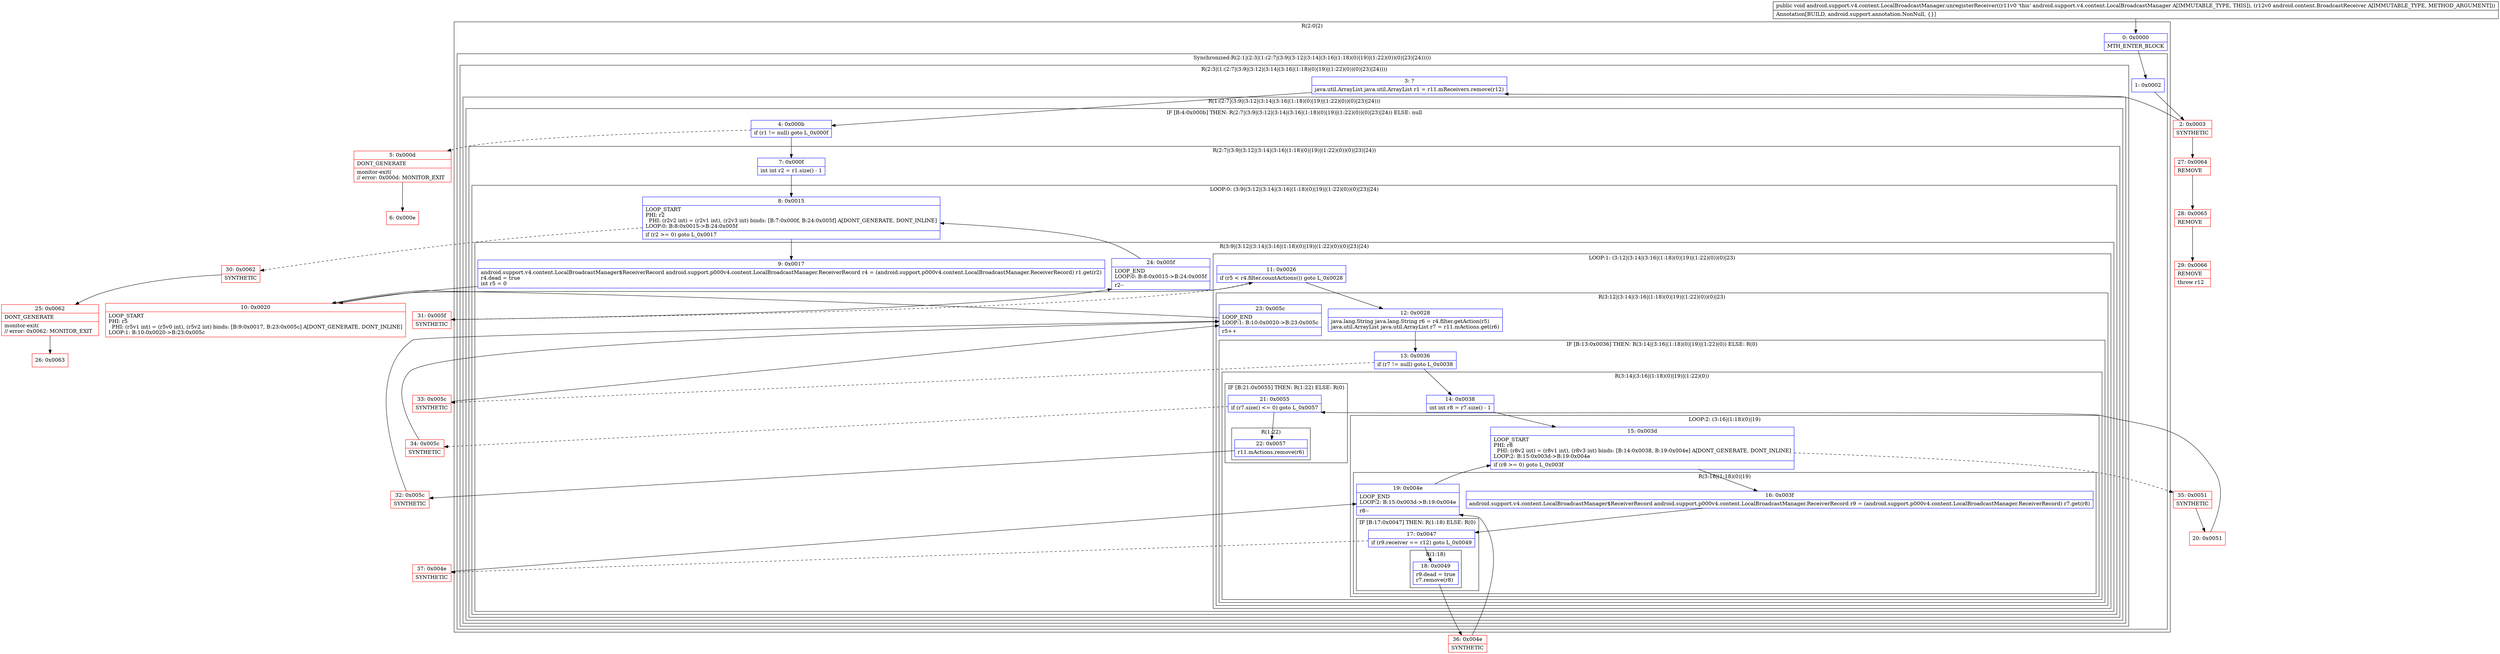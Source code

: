 digraph "CFG forandroid.support.v4.content.LocalBroadcastManager.unregisterReceiver(Landroid\/content\/BroadcastReceiver;)V" {
subgraph cluster_Region_2044153903 {
label = "R(2:0|2)";
node [shape=record,color=blue];
Node_0 [shape=record,label="{0\:\ 0x0000|MTH_ENTER_BLOCK\l}"];
subgraph cluster_SynchronizedRegion_1069385214 {
label = "Synchronized:R(2:1|(2:3|(1:(2:7|(3:9|(3:12|(3:14|(3:16|(1:18)(0)|19)|(1:22)(0))(0)|23)|24)))))";
node [shape=record,color=blue];
Node_1 [shape=record,label="{1\:\ 0x0002}"];
subgraph cluster_Region_2082815331 {
label = "R(2:3|(1:(2:7|(3:9|(3:12|(3:14|(3:16|(1:18)(0)|19)|(1:22)(0))(0)|23)|24))))";
node [shape=record,color=blue];
Node_3 [shape=record,label="{3\:\ ?|java.util.ArrayList java.util.ArrayList r1 = r11.mReceivers.remove(r12)\l}"];
subgraph cluster_Region_1469856758 {
label = "R(1:(2:7|(3:9|(3:12|(3:14|(3:16|(1:18)(0)|19)|(1:22)(0))(0)|23)|24)))";
node [shape=record,color=blue];
subgraph cluster_IfRegion_1668916801 {
label = "IF [B:4:0x000b] THEN: R(2:7|(3:9|(3:12|(3:14|(3:16|(1:18)(0)|19)|(1:22)(0))(0)|23)|24)) ELSE: null";
node [shape=record,color=blue];
Node_4 [shape=record,label="{4\:\ 0x000b|if (r1 != null) goto L_0x000f\l}"];
subgraph cluster_Region_1223745890 {
label = "R(2:7|(3:9|(3:12|(3:14|(3:16|(1:18)(0)|19)|(1:22)(0))(0)|23)|24))";
node [shape=record,color=blue];
Node_7 [shape=record,label="{7\:\ 0x000f|int int r2 = r1.size() \- 1\l}"];
subgraph cluster_LoopRegion_1276204418 {
label = "LOOP:0: (3:9|(3:12|(3:14|(3:16|(1:18)(0)|19)|(1:22)(0))(0)|23)|24)";
node [shape=record,color=blue];
Node_8 [shape=record,label="{8\:\ 0x0015|LOOP_START\lPHI: r2 \l  PHI: (r2v2 int) = (r2v1 int), (r2v3 int) binds: [B:7:0x000f, B:24:0x005f] A[DONT_GENERATE, DONT_INLINE]\lLOOP:0: B:8:0x0015\-\>B:24:0x005f\l|if (r2 \>= 0) goto L_0x0017\l}"];
subgraph cluster_Region_420128582 {
label = "R(3:9|(3:12|(3:14|(3:16|(1:18)(0)|19)|(1:22)(0))(0)|23)|24)";
node [shape=record,color=blue];
Node_9 [shape=record,label="{9\:\ 0x0017|android.support.v4.content.LocalBroadcastManager$ReceiverRecord android.support.p000v4.content.LocalBroadcastManager.ReceiverRecord r4 = (android.support.p000v4.content.LocalBroadcastManager.ReceiverRecord) r1.get(r2)\lr4.dead = true\lint r5 = 0\l}"];
subgraph cluster_LoopRegion_938426760 {
label = "LOOP:1: (3:12|(3:14|(3:16|(1:18)(0)|19)|(1:22)(0))(0)|23)";
node [shape=record,color=blue];
Node_11 [shape=record,label="{11\:\ 0x0026|if (r5 \< r4.filter.countActions()) goto L_0x0028\l}"];
subgraph cluster_Region_2027642342 {
label = "R(3:12|(3:14|(3:16|(1:18)(0)|19)|(1:22)(0))(0)|23)";
node [shape=record,color=blue];
Node_12 [shape=record,label="{12\:\ 0x0028|java.lang.String java.lang.String r6 = r4.filter.getAction(r5)\ljava.util.ArrayList java.util.ArrayList r7 = r11.mActions.get(r6)\l}"];
subgraph cluster_IfRegion_1918634543 {
label = "IF [B:13:0x0036] THEN: R(3:14|(3:16|(1:18)(0)|19)|(1:22)(0)) ELSE: R(0)";
node [shape=record,color=blue];
Node_13 [shape=record,label="{13\:\ 0x0036|if (r7 != null) goto L_0x0038\l}"];
subgraph cluster_Region_1064494829 {
label = "R(3:14|(3:16|(1:18)(0)|19)|(1:22)(0))";
node [shape=record,color=blue];
Node_14 [shape=record,label="{14\:\ 0x0038|int int r8 = r7.size() \- 1\l}"];
subgraph cluster_LoopRegion_501524616 {
label = "LOOP:2: (3:16|(1:18)(0)|19)";
node [shape=record,color=blue];
Node_15 [shape=record,label="{15\:\ 0x003d|LOOP_START\lPHI: r8 \l  PHI: (r8v2 int) = (r8v1 int), (r8v3 int) binds: [B:14:0x0038, B:19:0x004e] A[DONT_GENERATE, DONT_INLINE]\lLOOP:2: B:15:0x003d\-\>B:19:0x004e\l|if (r8 \>= 0) goto L_0x003f\l}"];
subgraph cluster_Region_648978548 {
label = "R(3:16|(1:18)(0)|19)";
node [shape=record,color=blue];
Node_16 [shape=record,label="{16\:\ 0x003f|android.support.v4.content.LocalBroadcastManager$ReceiverRecord android.support.p000v4.content.LocalBroadcastManager.ReceiverRecord r9 = (android.support.p000v4.content.LocalBroadcastManager.ReceiverRecord) r7.get(r8)\l}"];
subgraph cluster_IfRegion_616848882 {
label = "IF [B:17:0x0047] THEN: R(1:18) ELSE: R(0)";
node [shape=record,color=blue];
Node_17 [shape=record,label="{17\:\ 0x0047|if (r9.receiver == r12) goto L_0x0049\l}"];
subgraph cluster_Region_875682812 {
label = "R(1:18)";
node [shape=record,color=blue];
Node_18 [shape=record,label="{18\:\ 0x0049|r9.dead = true\lr7.remove(r8)\l}"];
}
subgraph cluster_Region_149158447 {
label = "R(0)";
node [shape=record,color=blue];
}
}
Node_19 [shape=record,label="{19\:\ 0x004e|LOOP_END\lLOOP:2: B:15:0x003d\-\>B:19:0x004e\l|r8\-\-\l}"];
}
}
subgraph cluster_IfRegion_475792921 {
label = "IF [B:21:0x0055] THEN: R(1:22) ELSE: R(0)";
node [shape=record,color=blue];
Node_21 [shape=record,label="{21\:\ 0x0055|if (r7.size() \<= 0) goto L_0x0057\l}"];
subgraph cluster_Region_1042328122 {
label = "R(1:22)";
node [shape=record,color=blue];
Node_22 [shape=record,label="{22\:\ 0x0057|r11.mActions.remove(r6)\l}"];
}
subgraph cluster_Region_1274447156 {
label = "R(0)";
node [shape=record,color=blue];
}
}
}
subgraph cluster_Region_414673857 {
label = "R(0)";
node [shape=record,color=blue];
}
}
Node_23 [shape=record,label="{23\:\ 0x005c|LOOP_END\lLOOP:1: B:10:0x0020\-\>B:23:0x005c\l|r5++\l}"];
}
}
Node_24 [shape=record,label="{24\:\ 0x005f|LOOP_END\lLOOP:0: B:8:0x0015\-\>B:24:0x005f\l|r2\-\-\l}"];
}
}
}
}
}
}
}
}
Node_2 [shape=record,color=red,label="{2\:\ 0x0003|SYNTHETIC\l}"];
Node_5 [shape=record,color=red,label="{5\:\ 0x000d|DONT_GENERATE\l|monitor\-exit(\l\/\/ error: 0x000d: MONITOR_EXIT  \l}"];
Node_6 [shape=record,color=red,label="{6\:\ 0x000e}"];
Node_10 [shape=record,color=red,label="{10\:\ 0x0020|LOOP_START\lPHI: r5 \l  PHI: (r5v1 int) = (r5v0 int), (r5v2 int) binds: [B:9:0x0017, B:23:0x005c] A[DONT_GENERATE, DONT_INLINE]\lLOOP:1: B:10:0x0020\-\>B:23:0x005c\l}"];
Node_20 [shape=record,color=red,label="{20\:\ 0x0051}"];
Node_25 [shape=record,color=red,label="{25\:\ 0x0062|DONT_GENERATE\l|monitor\-exit(\l\/\/ error: 0x0062: MONITOR_EXIT  \l}"];
Node_26 [shape=record,color=red,label="{26\:\ 0x0063}"];
Node_27 [shape=record,color=red,label="{27\:\ 0x0064|REMOVE\l}"];
Node_28 [shape=record,color=red,label="{28\:\ 0x0065|REMOVE\l}"];
Node_29 [shape=record,color=red,label="{29\:\ 0x0066|REMOVE\l|throw r12\l}"];
Node_30 [shape=record,color=red,label="{30\:\ 0x0062|SYNTHETIC\l}"];
Node_31 [shape=record,color=red,label="{31\:\ 0x005f|SYNTHETIC\l}"];
Node_32 [shape=record,color=red,label="{32\:\ 0x005c|SYNTHETIC\l}"];
Node_33 [shape=record,color=red,label="{33\:\ 0x005c|SYNTHETIC\l}"];
Node_34 [shape=record,color=red,label="{34\:\ 0x005c|SYNTHETIC\l}"];
Node_35 [shape=record,color=red,label="{35\:\ 0x0051|SYNTHETIC\l}"];
Node_36 [shape=record,color=red,label="{36\:\ 0x004e|SYNTHETIC\l}"];
Node_37 [shape=record,color=red,label="{37\:\ 0x004e|SYNTHETIC\l}"];
MethodNode[shape=record,label="{public void android.support.v4.content.LocalBroadcastManager.unregisterReceiver((r11v0 'this' android.support.v4.content.LocalBroadcastManager A[IMMUTABLE_TYPE, THIS]), (r12v0 android.content.BroadcastReceiver A[IMMUTABLE_TYPE, METHOD_ARGUMENT]))  | Annotation[BUILD, android.support.annotation.NonNull, \{\}]\l}"];
MethodNode -> Node_0;
Node_0 -> Node_1;
Node_1 -> Node_2;
Node_3 -> Node_4;
Node_4 -> Node_5[style=dashed];
Node_4 -> Node_7;
Node_7 -> Node_8;
Node_8 -> Node_9;
Node_8 -> Node_30[style=dashed];
Node_9 -> Node_10;
Node_11 -> Node_12;
Node_11 -> Node_31[style=dashed];
Node_12 -> Node_13;
Node_13 -> Node_14;
Node_13 -> Node_33[style=dashed];
Node_14 -> Node_15;
Node_15 -> Node_16;
Node_15 -> Node_35[style=dashed];
Node_16 -> Node_17;
Node_17 -> Node_18;
Node_17 -> Node_37[style=dashed];
Node_18 -> Node_36;
Node_19 -> Node_15;
Node_21 -> Node_22;
Node_21 -> Node_34[style=dashed];
Node_22 -> Node_32;
Node_23 -> Node_10;
Node_24 -> Node_8;
Node_2 -> Node_3;
Node_2 -> Node_27;
Node_5 -> Node_6;
Node_10 -> Node_11;
Node_20 -> Node_21;
Node_25 -> Node_26;
Node_27 -> Node_28;
Node_28 -> Node_29;
Node_30 -> Node_25;
Node_31 -> Node_24;
Node_32 -> Node_23;
Node_33 -> Node_23;
Node_34 -> Node_23;
Node_35 -> Node_20;
Node_36 -> Node_19;
Node_37 -> Node_19;
}

